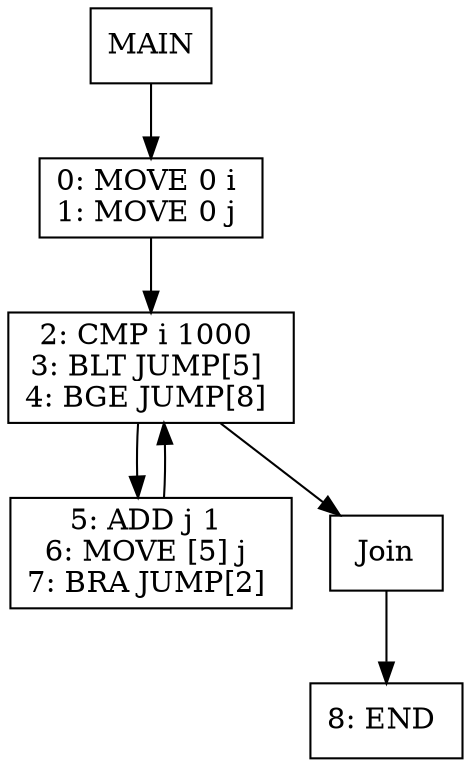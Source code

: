 digraph test008 {
node [shape=box]
1[label="MAIN"]
1 -> 3
3[label="0: MOVE 0 i 
1: MOVE 0 j 
"]
3 -> 5
5[label="2: CMP i 1000 
3: BLT JUMP[5] 
4: BGE JUMP[8] 
"]
5 -> 7
7[label="5: ADD j 1 
6: MOVE [5] j 
7: BRA JUMP[2] 
"]
7 -> 5
5 -> 6
6[label="Join"]
6 -> 8
8[label="8: END 
"]
}
